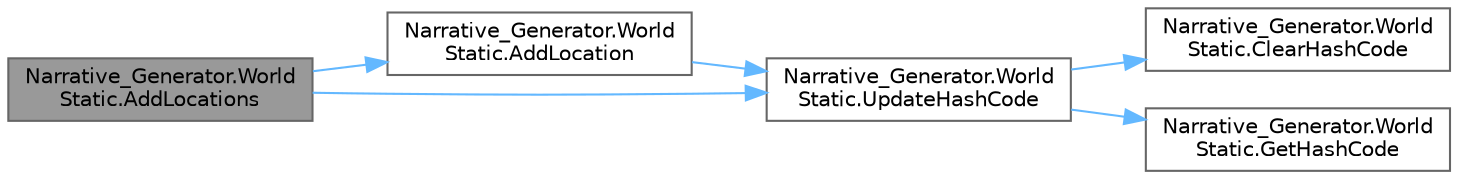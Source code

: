 digraph "Narrative_Generator.WorldStatic.AddLocations"
{
 // LATEX_PDF_SIZE
  bgcolor="transparent";
  edge [fontname=Helvetica,fontsize=10,labelfontname=Helvetica,labelfontsize=10];
  node [fontname=Helvetica,fontsize=10,shape=box,height=0.2,width=0.4];
  rankdir="LR";
  Node1 [label="Narrative_Generator.World\lStatic.AddLocations",height=0.2,width=0.4,color="gray40", fillcolor="grey60", style="filled", fontcolor="black",tooltip="Adds the given locations to the list of locations."];
  Node1 -> Node2 [color="steelblue1",style="solid"];
  Node2 [label="Narrative_Generator.World\lStatic.AddLocation",height=0.2,width=0.4,color="grey40", fillcolor="white", style="filled",URL="$class_narrative___generator_1_1_world_static.html#a5b24dae1f53361ddeeec6443548bab59",tooltip="Adds the specified location to the list of locations."];
  Node2 -> Node3 [color="steelblue1",style="solid"];
  Node3 [label="Narrative_Generator.World\lStatic.UpdateHashCode",height=0.2,width=0.4,color="grey40", fillcolor="white", style="filled",URL="$class_narrative___generator_1_1_world_static.html#a9f94b4065b2b7331899adb2670407c52",tooltip="Updates (refresh) the current hash code value."];
  Node3 -> Node4 [color="steelblue1",style="solid"];
  Node4 [label="Narrative_Generator.World\lStatic.ClearHashCode",height=0.2,width=0.4,color="grey40", fillcolor="white", style="filled",URL="$class_narrative___generator_1_1_world_static.html#ae4a4a83a804d66f03361899f966b9417",tooltip="Clears the current hash code value."];
  Node3 -> Node5 [color="steelblue1",style="solid"];
  Node5 [label="Narrative_Generator.World\lStatic.GetHashCode",height=0.2,width=0.4,color="grey40", fillcolor="white", style="filled",URL="$class_narrative___generator_1_1_world_static.html#a29e8c209070b4ef3bd4d73f361e39a9a",tooltip="Calculates and returns the hash code of this instance of the WorldStatic."];
  Node1 -> Node3 [color="steelblue1",style="solid"];
}
